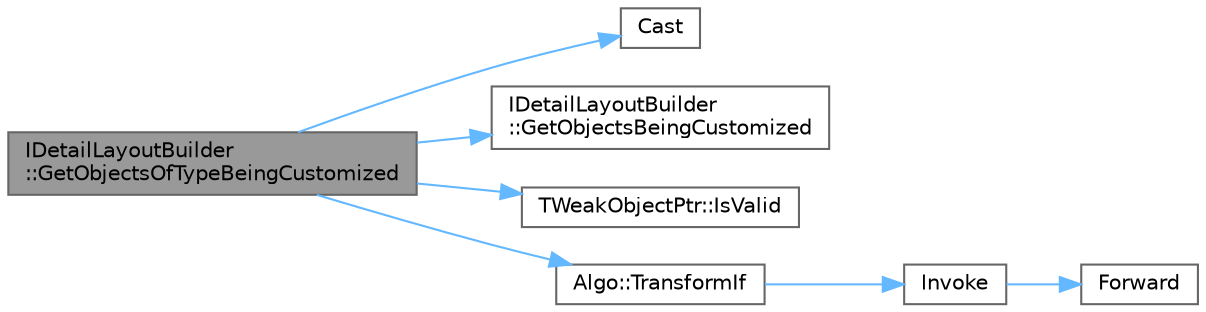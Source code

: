 digraph "IDetailLayoutBuilder::GetObjectsOfTypeBeingCustomized"
{
 // INTERACTIVE_SVG=YES
 // LATEX_PDF_SIZE
  bgcolor="transparent";
  edge [fontname=Helvetica,fontsize=10,labelfontname=Helvetica,labelfontsize=10];
  node [fontname=Helvetica,fontsize=10,shape=box,height=0.2,width=0.4];
  rankdir="LR";
  Node1 [id="Node000001",label="IDetailLayoutBuilder\l::GetObjectsOfTypeBeingCustomized",height=0.2,width=0.4,color="gray40", fillcolor="grey60", style="filled", fontcolor="black",tooltip="Gets the current object(s) being customized by this builder of ObjectType."];
  Node1 -> Node2 [id="edge1_Node000001_Node000002",color="steelblue1",style="solid",tooltip=" "];
  Node2 [id="Node000002",label="Cast",height=0.2,width=0.4,color="grey40", fillcolor="white", style="filled",URL="$d4/d55/Casts_8h.html#af337187a7ebe36fac35ea41db8a65ba9",tooltip=" "];
  Node1 -> Node3 [id="edge2_Node000001_Node000003",color="steelblue1",style="solid",tooltip=" "];
  Node3 [id="Node000003",label="IDetailLayoutBuilder\l::GetObjectsBeingCustomized",height=0.2,width=0.4,color="grey40", fillcolor="white", style="filled",URL="$d7/de5/classIDetailLayoutBuilder.html#ad13ef01c0bc774244bebec39081aecdf",tooltip="Gets the current object(s) being customized by this builder."];
  Node1 -> Node4 [id="edge3_Node000001_Node000004",color="steelblue1",style="solid",tooltip=" "];
  Node4 [id="Node000004",label="TWeakObjectPtr::IsValid",height=0.2,width=0.4,color="grey40", fillcolor="white", style="filled",URL="$d3/daa/structTWeakObjectPtr.html#aa2eff57019dfe4d10ccde7a252e0cec3",tooltip="Test if this points to a live UObject."];
  Node1 -> Node5 [id="edge4_Node000001_Node000005",color="steelblue1",style="solid",tooltip=" "];
  Node5 [id="Node000005",label="Algo::TransformIf",height=0.2,width=0.4,color="grey40", fillcolor="white", style="filled",URL="$db/d33/namespaceAlgo.html#a0ed1603d135d0a4336382c42ef86f938",tooltip="Conditionally applies a transform to a range and stores the results into a container."];
  Node5 -> Node6 [id="edge5_Node000005_Node000006",color="steelblue1",style="solid",tooltip=" "];
  Node6 [id="Node000006",label="Invoke",height=0.2,width=0.4,color="grey40", fillcolor="white", style="filled",URL="$d7/deb/Invoke_8h.html#a66d3e79358998f56001f20726270e390",tooltip="Invokes a callable with a set of arguments."];
  Node6 -> Node7 [id="edge6_Node000006_Node000007",color="steelblue1",style="solid",tooltip=" "];
  Node7 [id="Node000007",label="Forward",height=0.2,width=0.4,color="grey40", fillcolor="white", style="filled",URL="$d4/d24/UnrealTemplate_8h.html#a68f280c1d561a8899a1e9e3ea8405d00",tooltip="Forward will cast a reference to an rvalue reference."];
}

